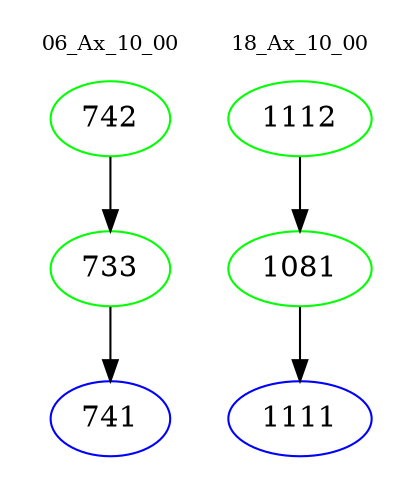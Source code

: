 digraph{
subgraph cluster_0 {
color = white
label = "06_Ax_10_00";
fontsize=10;
T0_742 [label="742", color="green"]
T0_742 -> T0_733 [color="black"]
T0_733 [label="733", color="green"]
T0_733 -> T0_741 [color="black"]
T0_741 [label="741", color="blue"]
}
subgraph cluster_1 {
color = white
label = "18_Ax_10_00";
fontsize=10;
T1_1112 [label="1112", color="green"]
T1_1112 -> T1_1081 [color="black"]
T1_1081 [label="1081", color="green"]
T1_1081 -> T1_1111 [color="black"]
T1_1111 [label="1111", color="blue"]
}
}
